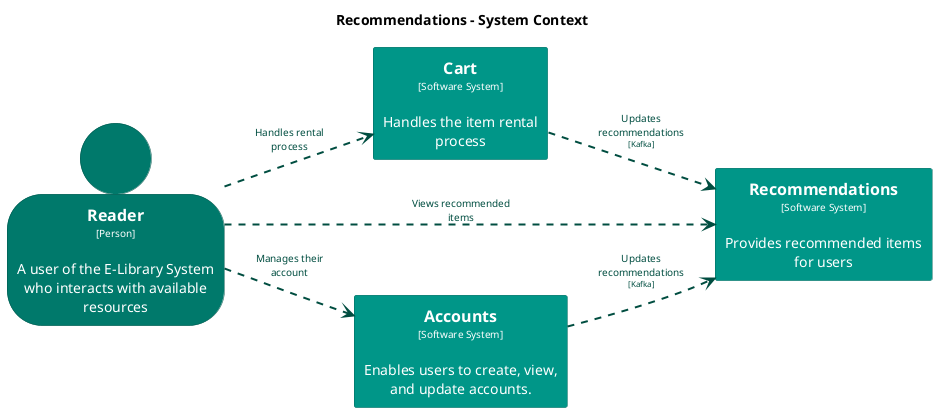@startuml
set separator none
title Recommendations - System Context

left to right direction

skinparam {
  arrowFontSize 10
  defaultTextAlignment center
  wrapWidth 200
  maxMessageSize 100
}

hide stereotype

skinparam rectangle<<Accounts>> {
  BackgroundColor #009688
  FontColor #ffffff
  BorderColor #00695f
  shadowing false
}
skinparam rectangle<<Cart>> {
  BackgroundColor #009688
  FontColor #ffffff
  BorderColor #00695f
  shadowing false
}
skinparam person<<Reader>> {
  BackgroundColor #00796b
  FontColor #ffffff
  BorderColor #00544a
  shadowing false
}
skinparam rectangle<<Recommendations>> {
  BackgroundColor #009688
  FontColor #ffffff
  BorderColor #00695f
  shadowing false
}

person "==Reader\n<size:10>[Person]</size>\n\nA user of the E-Library System who interacts with available resources" <<Reader>> as Reader
rectangle "==Cart\n<size:10>[Software System]</size>\n\nHandles the item rental process" <<Cart>> as Cart
rectangle "==Recommendations\n<size:10>[Software System]</size>\n\nProvides recommended items for users" <<Recommendations>> as Recommendations
rectangle "==Accounts\n<size:10>[Software System]</size>\n\nEnables users to create, view, and update accounts." <<Accounts>> as Accounts

Reader .[#004d40,thickness=2].> Accounts : "<color:#004d40>Manages their account"
Reader .[#004d40,thickness=2].> Cart : "<color:#004d40>Handles rental process"
Reader .[#004d40,thickness=2].> Recommendations : "<color:#004d40>Views recommended items"
Accounts .[#004d40,thickness=2].> Recommendations : "<color:#004d40>Updates recommendations\n<color:#004d40><size:8>[Kafka]</size>"
Cart .[#004d40,thickness=2].> Recommendations : "<color:#004d40>Updates recommendations\n<color:#004d40><size:8>[Kafka]</size>"
@enduml